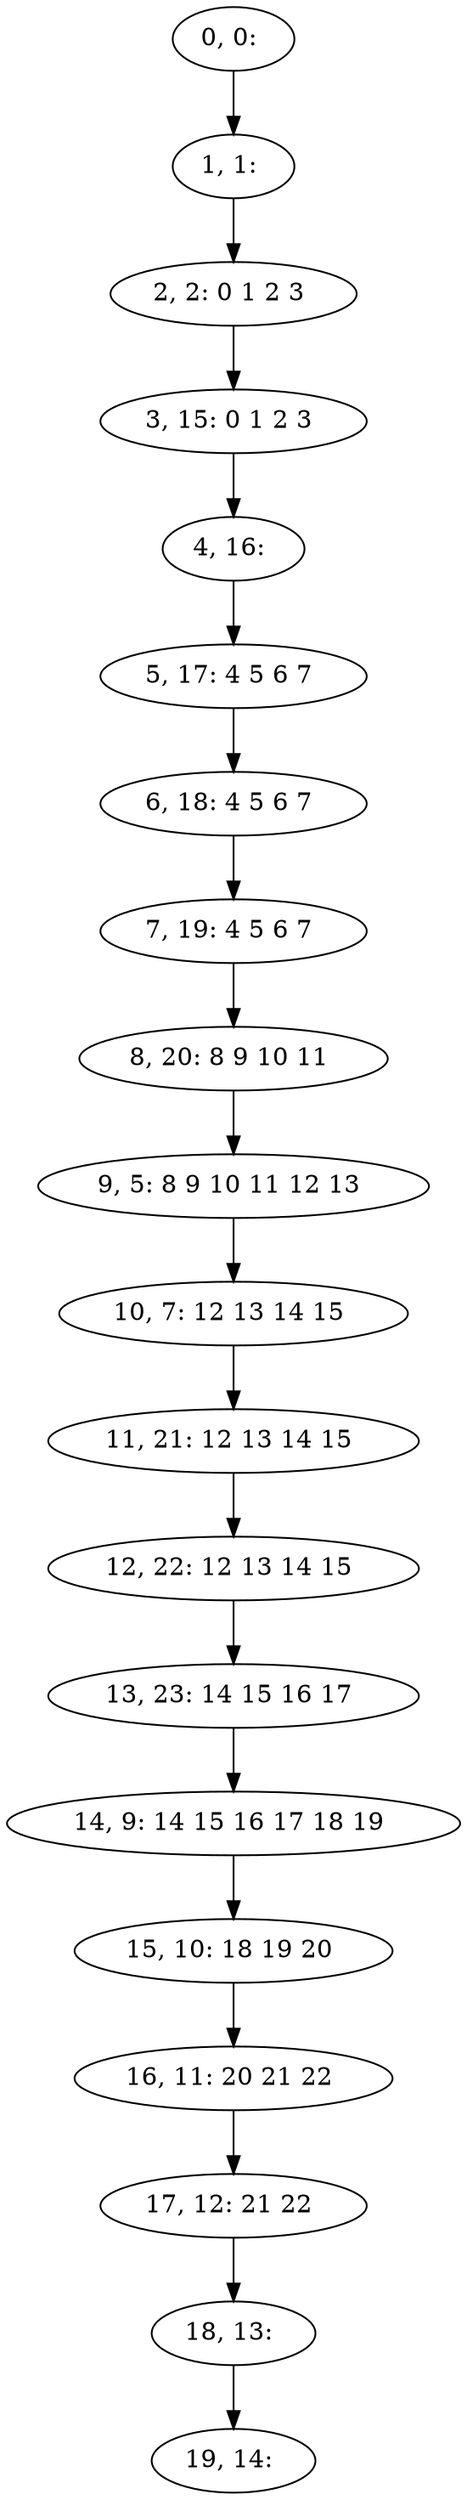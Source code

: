digraph G {
0[label="0, 0: "];
1[label="1, 1: "];
2[label="2, 2: 0 1 2 3 "];
3[label="3, 15: 0 1 2 3 "];
4[label="4, 16: "];
5[label="5, 17: 4 5 6 7 "];
6[label="6, 18: 4 5 6 7 "];
7[label="7, 19: 4 5 6 7 "];
8[label="8, 20: 8 9 10 11 "];
9[label="9, 5: 8 9 10 11 12 13 "];
10[label="10, 7: 12 13 14 15 "];
11[label="11, 21: 12 13 14 15 "];
12[label="12, 22: 12 13 14 15 "];
13[label="13, 23: 14 15 16 17 "];
14[label="14, 9: 14 15 16 17 18 19 "];
15[label="15, 10: 18 19 20 "];
16[label="16, 11: 20 21 22 "];
17[label="17, 12: 21 22 "];
18[label="18, 13: "];
19[label="19, 14: "];
0->1 ;
1->2 ;
2->3 ;
3->4 ;
4->5 ;
5->6 ;
6->7 ;
7->8 ;
8->9 ;
9->10 ;
10->11 ;
11->12 ;
12->13 ;
13->14 ;
14->15 ;
15->16 ;
16->17 ;
17->18 ;
18->19 ;
}
